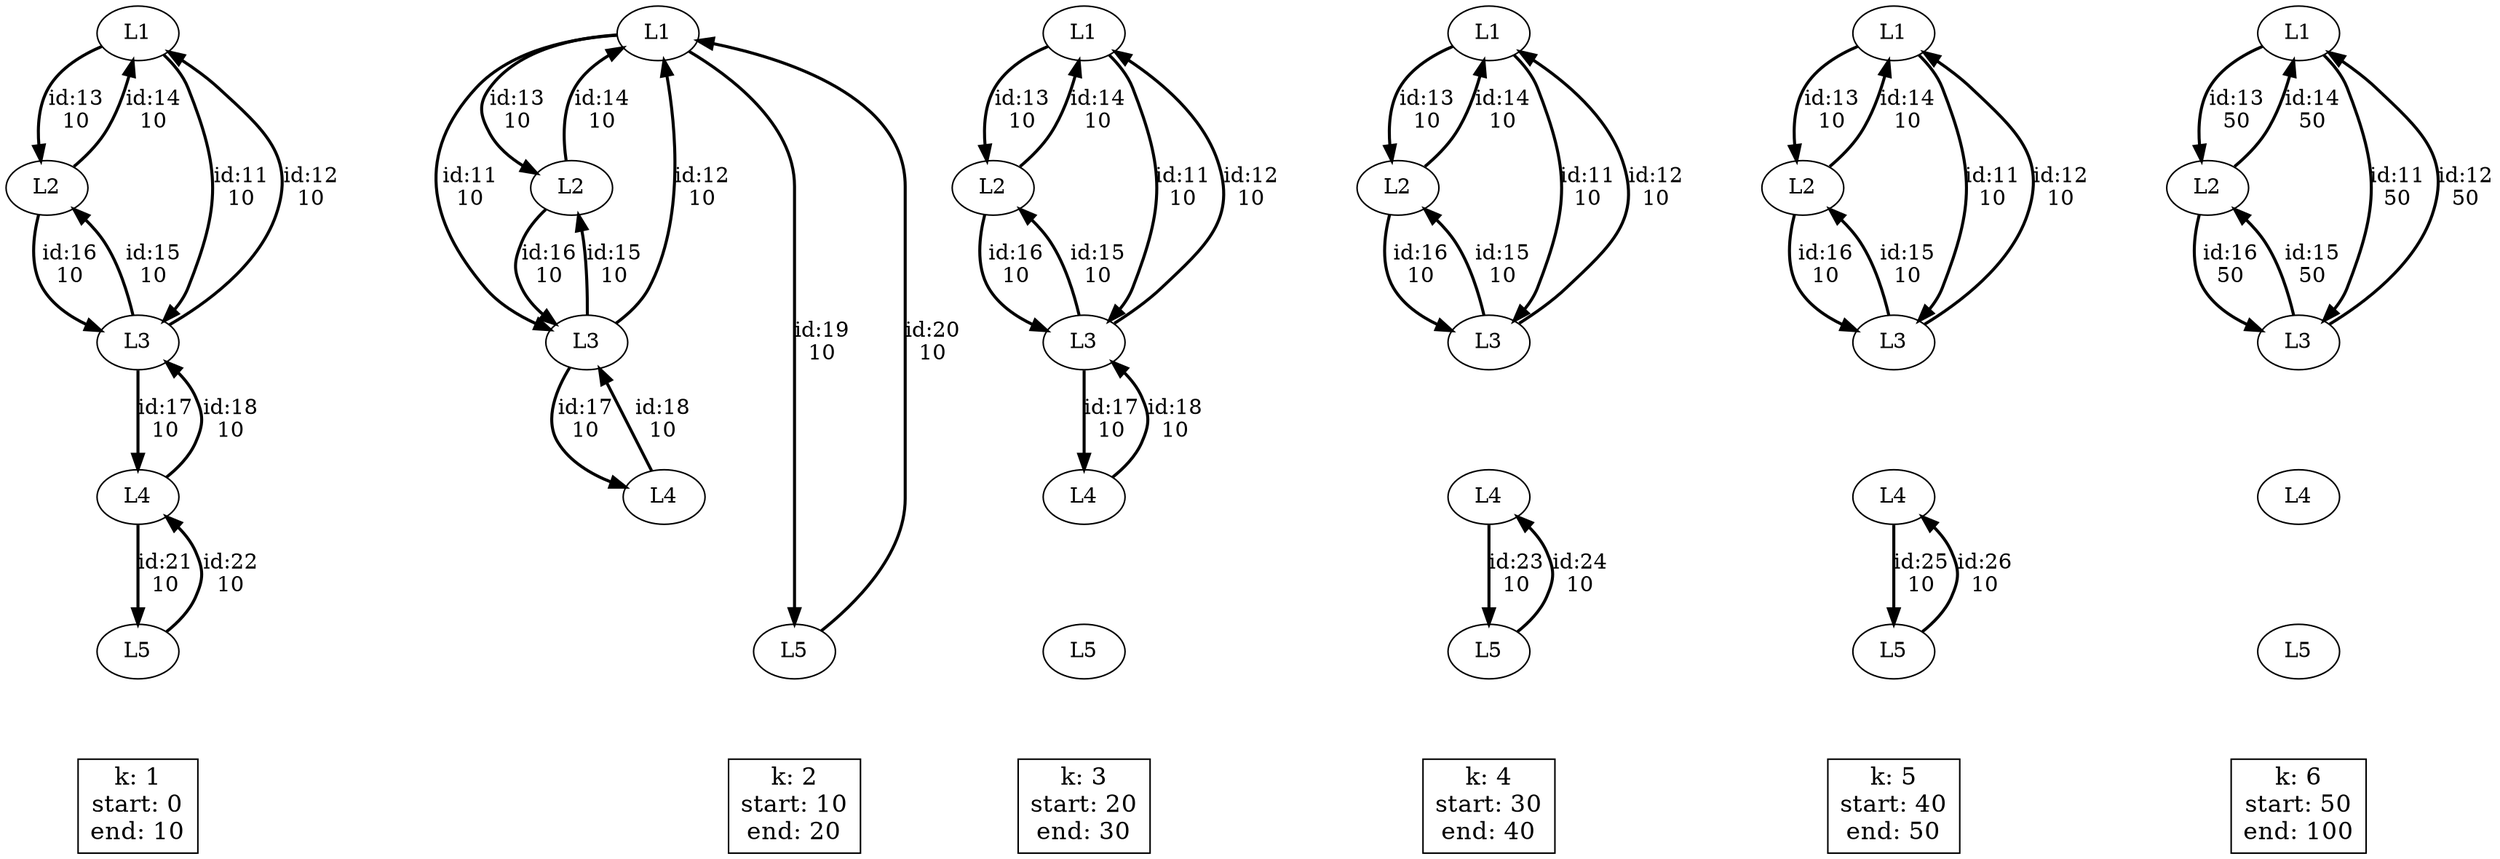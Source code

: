 digraph G { 

rank=same; 
ranksep=equally; 
nodesep=equally; 


// k = 1, state start = 0s
1.0 [label=L1];
2.0 [label=L2];
3.0 [label=L3];
4.0 [label=L4];
5.0 [label=L5];
6.0 [shape=box,fontsize=16,label="k: 1\nstart: 0\nend: 10\n"];
1.0 -> 2.0 [style="invis"];
2.0 -> 3.0 [style="invis"];
3.0 -> 4.0 [style="invis"];
4.0 -> 5.0 [style="invis"];
5.0 -> 6.0 [style="invis"];
1.0 -> 3.0 [color=black,fontcolor=black,label="id:11\n10",penwidth=2];
3.0 -> 1.0 [color=black,fontcolor=black,label="id:12\n10",penwidth=2];
1.0 -> 2.0 [color=black,fontcolor=black,label="id:13\n10",penwidth=2];
2.0 -> 1.0 [color=black,fontcolor=black,label="id:14\n10",penwidth=2];
3.0 -> 2.0 [color=black,fontcolor=black,label="id:15\n10",penwidth=2];
2.0 -> 3.0 [color=black,fontcolor=black,label="id:16\n10",penwidth=2];
3.0 -> 4.0 [color=black,fontcolor=black,label="id:17\n10",penwidth=2];
4.0 -> 3.0 [color=black,fontcolor=black,label="id:18\n10",penwidth=2];
4.0 -> 5.0 [color=black,fontcolor=black,label="id:21\n10",penwidth=2];
5.0 -> 4.0 [color=black,fontcolor=black,label="id:22\n10",penwidth=2];

// k = 2, state start = 10s
1.10 [label=L1];
2.10 [label=L2];
3.10 [label=L3];
4.10 [label=L4];
5.10 [label=L5];
6.10 [shape=box,fontsize=16,label="k: 2\nstart: 10\nend: 20\n"];
1.10 -> 2.10 [style="invis"];
2.10 -> 3.10 [style="invis"];
3.10 -> 4.10 [style="invis"];
4.10 -> 5.10 [style="invis"];
5.10 -> 6.10 [style="invis"];
1.10 -> 3.10 [color=black,fontcolor=black,label="id:11\n10",penwidth=2];
3.10 -> 1.10 [color=black,fontcolor=black,label="id:12\n10",penwidth=2];
1.10 -> 2.10 [color=black,fontcolor=black,label="id:13\n10",penwidth=2];
2.10 -> 1.10 [color=black,fontcolor=black,label="id:14\n10",penwidth=2];
3.10 -> 2.10 [color=black,fontcolor=black,label="id:15\n10",penwidth=2];
2.10 -> 3.10 [color=black,fontcolor=black,label="id:16\n10",penwidth=2];
3.10 -> 4.10 [color=black,fontcolor=black,label="id:17\n10",penwidth=2];
4.10 -> 3.10 [color=black,fontcolor=black,label="id:18\n10",penwidth=2];
1.10 -> 5.10 [color=black,fontcolor=black,label="id:19\n10",penwidth=2];
5.10 -> 1.10 [color=black,fontcolor=black,label="id:20\n10",penwidth=2];

// k = 3, state start = 20s
1.20 [label=L1];
2.20 [label=L2];
3.20 [label=L3];
4.20 [label=L4];
5.20 [label=L5];
6.20 [shape=box,fontsize=16,label="k: 3\nstart: 20\nend: 30\n"];
1.20 -> 2.20 [style="invis"];
2.20 -> 3.20 [style="invis"];
3.20 -> 4.20 [style="invis"];
4.20 -> 5.20 [style="invis"];
5.20 -> 6.20 [style="invis"];
1.20 -> 3.20 [color=black,fontcolor=black,label="id:11\n10",penwidth=2];
3.20 -> 1.20 [color=black,fontcolor=black,label="id:12\n10",penwidth=2];
1.20 -> 2.20 [color=black,fontcolor=black,label="id:13\n10",penwidth=2];
2.20 -> 1.20 [color=black,fontcolor=black,label="id:14\n10",penwidth=2];
3.20 -> 2.20 [color=black,fontcolor=black,label="id:15\n10",penwidth=2];
2.20 -> 3.20 [color=black,fontcolor=black,label="id:16\n10",penwidth=2];
3.20 -> 4.20 [color=black,fontcolor=black,label="id:17\n10",penwidth=2];
4.20 -> 3.20 [color=black,fontcolor=black,label="id:18\n10",penwidth=2];

// k = 4, state start = 30s
1.30 [label=L1];
2.30 [label=L2];
3.30 [label=L3];
4.30 [label=L4];
5.30 [label=L5];
6.30 [shape=box,fontsize=16,label="k: 4\nstart: 30\nend: 40\n"];
1.30 -> 2.30 [style="invis"];
2.30 -> 3.30 [style="invis"];
3.30 -> 4.30 [style="invis"];
4.30 -> 5.30 [style="invis"];
5.30 -> 6.30 [style="invis"];
1.30 -> 3.30 [color=black,fontcolor=black,label="id:11\n10",penwidth=2];
3.30 -> 1.30 [color=black,fontcolor=black,label="id:12\n10",penwidth=2];
1.30 -> 2.30 [color=black,fontcolor=black,label="id:13\n10",penwidth=2];
2.30 -> 1.30 [color=black,fontcolor=black,label="id:14\n10",penwidth=2];
3.30 -> 2.30 [color=black,fontcolor=black,label="id:15\n10",penwidth=2];
2.30 -> 3.30 [color=black,fontcolor=black,label="id:16\n10",penwidth=2];
4.30 -> 5.30 [color=black,fontcolor=black,label="id:23\n10",penwidth=2];
5.30 -> 4.30 [color=black,fontcolor=black,label="id:24\n10",penwidth=2];

// k = 5, state start = 40s
1.40 [label=L1];
2.40 [label=L2];
3.40 [label=L3];
4.40 [label=L4];
5.40 [label=L5];
6.40 [shape=box,fontsize=16,label="k: 5\nstart: 40\nend: 50\n"];
1.40 -> 2.40 [style="invis"];
2.40 -> 3.40 [style="invis"];
3.40 -> 4.40 [style="invis"];
4.40 -> 5.40 [style="invis"];
5.40 -> 6.40 [style="invis"];
1.40 -> 3.40 [color=black,fontcolor=black,label="id:11\n10",penwidth=2];
3.40 -> 1.40 [color=black,fontcolor=black,label="id:12\n10",penwidth=2];
1.40 -> 2.40 [color=black,fontcolor=black,label="id:13\n10",penwidth=2];
2.40 -> 1.40 [color=black,fontcolor=black,label="id:14\n10",penwidth=2];
3.40 -> 2.40 [color=black,fontcolor=black,label="id:15\n10",penwidth=2];
2.40 -> 3.40 [color=black,fontcolor=black,label="id:16\n10",penwidth=2];
4.40 -> 5.40 [color=black,fontcolor=black,label="id:25\n10",penwidth=2];
5.40 -> 4.40 [color=black,fontcolor=black,label="id:26\n10",penwidth=2];

// k = 6, state start = 50s
1.50 [label=L1];
2.50 [label=L2];
3.50 [label=L3];
4.50 [label=L4];
5.50 [label=L5];
6.50 [shape=box,fontsize=16,label="k: 6\nstart: 50\nend: 100\n"];
1.50 -> 2.50 [style="invis"];
2.50 -> 3.50 [style="invis"];
3.50 -> 4.50 [style="invis"];
4.50 -> 5.50 [style="invis"];
5.50 -> 6.50 [style="invis"];
1.50 -> 3.50 [color=black,fontcolor=black,label="id:11\n50",penwidth=2];
3.50 -> 1.50 [color=black,fontcolor=black,label="id:12\n50",penwidth=2];
1.50 -> 2.50 [color=black,fontcolor=black,label="id:13\n50",penwidth=2];
2.50 -> 1.50 [color=black,fontcolor=black,label="id:14\n50",penwidth=2];
3.50 -> 2.50 [color=black,fontcolor=black,label="id:15\n50",penwidth=2];
2.50 -> 3.50 [color=black,fontcolor=black,label="id:16\n50",penwidth=2];

// Ranks
{ rank = same; 1.0; 1.10; 1.20; 1.30; 1.40; 1.50; }
{ rank = same; 2.0; 2.10; 2.20; 2.30; 2.40; 2.50; }
{ rank = same; 3.0; 3.10; 3.20; 3.30; 3.40; 3.50; }
{ rank = same; 4.0; 4.10; 4.20; 4.30; 4.40; 4.50; }
{ rank = same; 5.0; 5.10; 5.20; 5.30; 5.40; 5.50; }
{ rank = same; 6.0; 6.10; 6.20; 6.30; 6.40; 6.50; }


}
